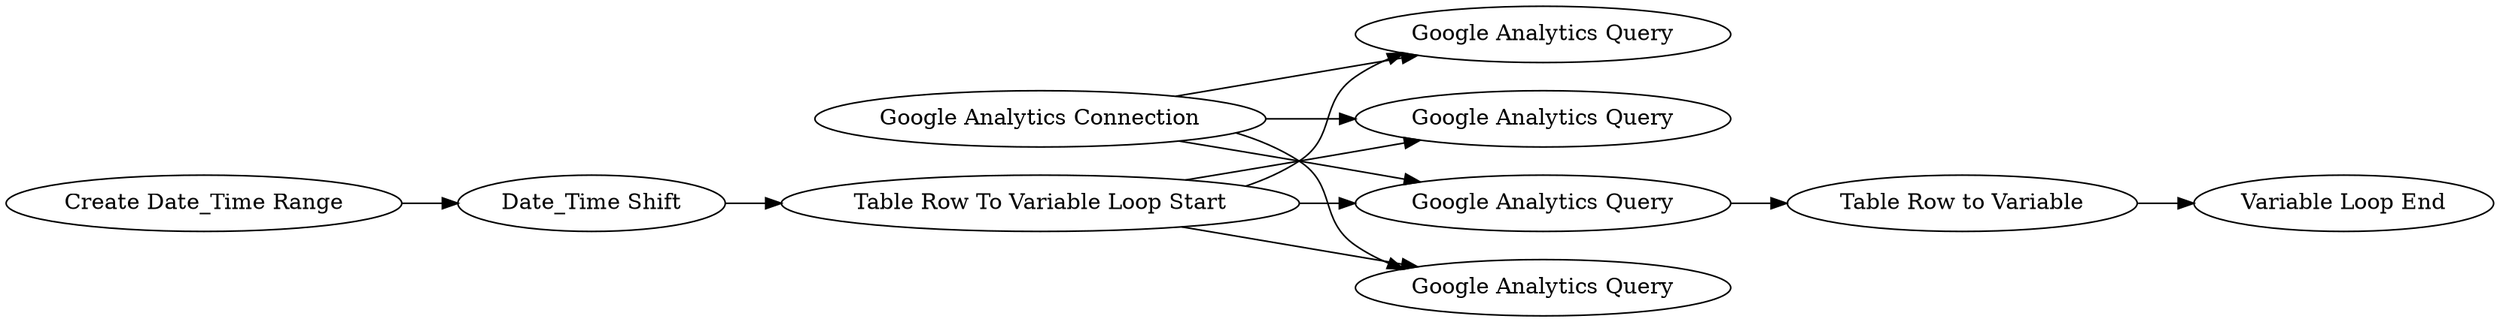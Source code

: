 digraph {
	1 [label="Google Analytics Connection"]
	2 [label="Google Analytics Query"]
	234 [label="Date_Time Shift"]
	380 [label="Create Date_Time Range"]
	385 [label="Table Row To Variable Loop Start"]
	386 [label="Variable Loop End"]
	387 [label="Table Row to Variable"]
	388 [label="Google Analytics Query"]
	389 [label="Google Analytics Query"]
	390 [label="Google Analytics Query"]
	1 -> 2
	1 -> 389
	1 -> 388
	1 -> 390
	2 -> 387
	234 -> 385
	380 -> 234
	385 -> 2
	385 -> 389
	385 -> 388
	385 -> 390
	387 -> 386
	rankdir=LR
}
